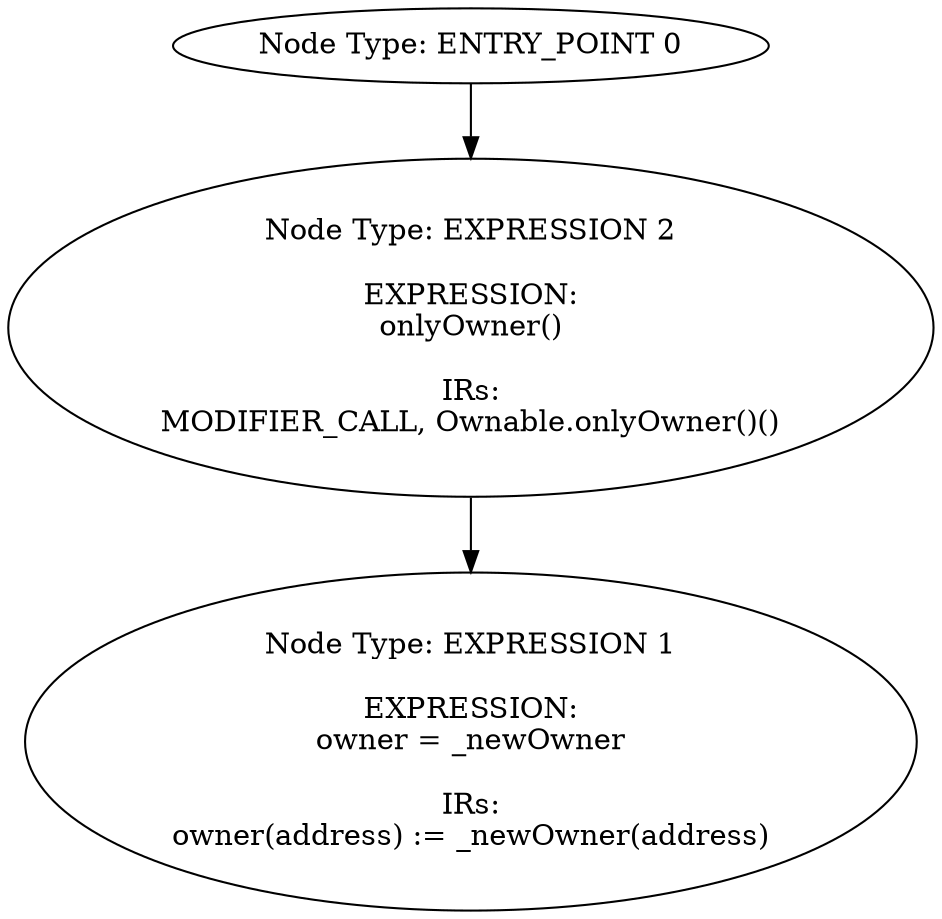 digraph{
0[label="Node Type: ENTRY_POINT 0
"];
0->2;
1[label="Node Type: EXPRESSION 1

EXPRESSION:
owner = _newOwner

IRs:
owner(address) := _newOwner(address)"];
2[label="Node Type: EXPRESSION 2

EXPRESSION:
onlyOwner()

IRs:
MODIFIER_CALL, Ownable.onlyOwner()()"];
2->1;
}
